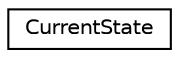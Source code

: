 digraph "类继承关系图"
{
  edge [fontname="Helvetica",fontsize="10",labelfontname="Helvetica",labelfontsize="10"];
  node [fontname="Helvetica",fontsize="10",shape=record];
  rankdir="LR";
  Node0 [label="CurrentState",height=0.2,width=0.4,color="black", fillcolor="white", style="filled",URL="$struct_current_state.html"];
}

